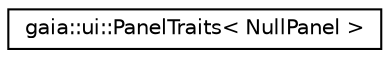 digraph G
{
  edge [fontname="Helvetica",fontsize="10",labelfontname="Helvetica",labelfontsize="10"];
  node [fontname="Helvetica",fontsize="10",shape=record];
  rankdir=LR;
  Node1 [label="gaia::ui::PanelTraits\< NullPanel \>",height=0.2,width=0.4,color="black", fillcolor="white", style="filled",URL="$d7/dea/structgaia_1_1ui_1_1_panel_traits_3_01_null_panel_01_4.html"];
}
